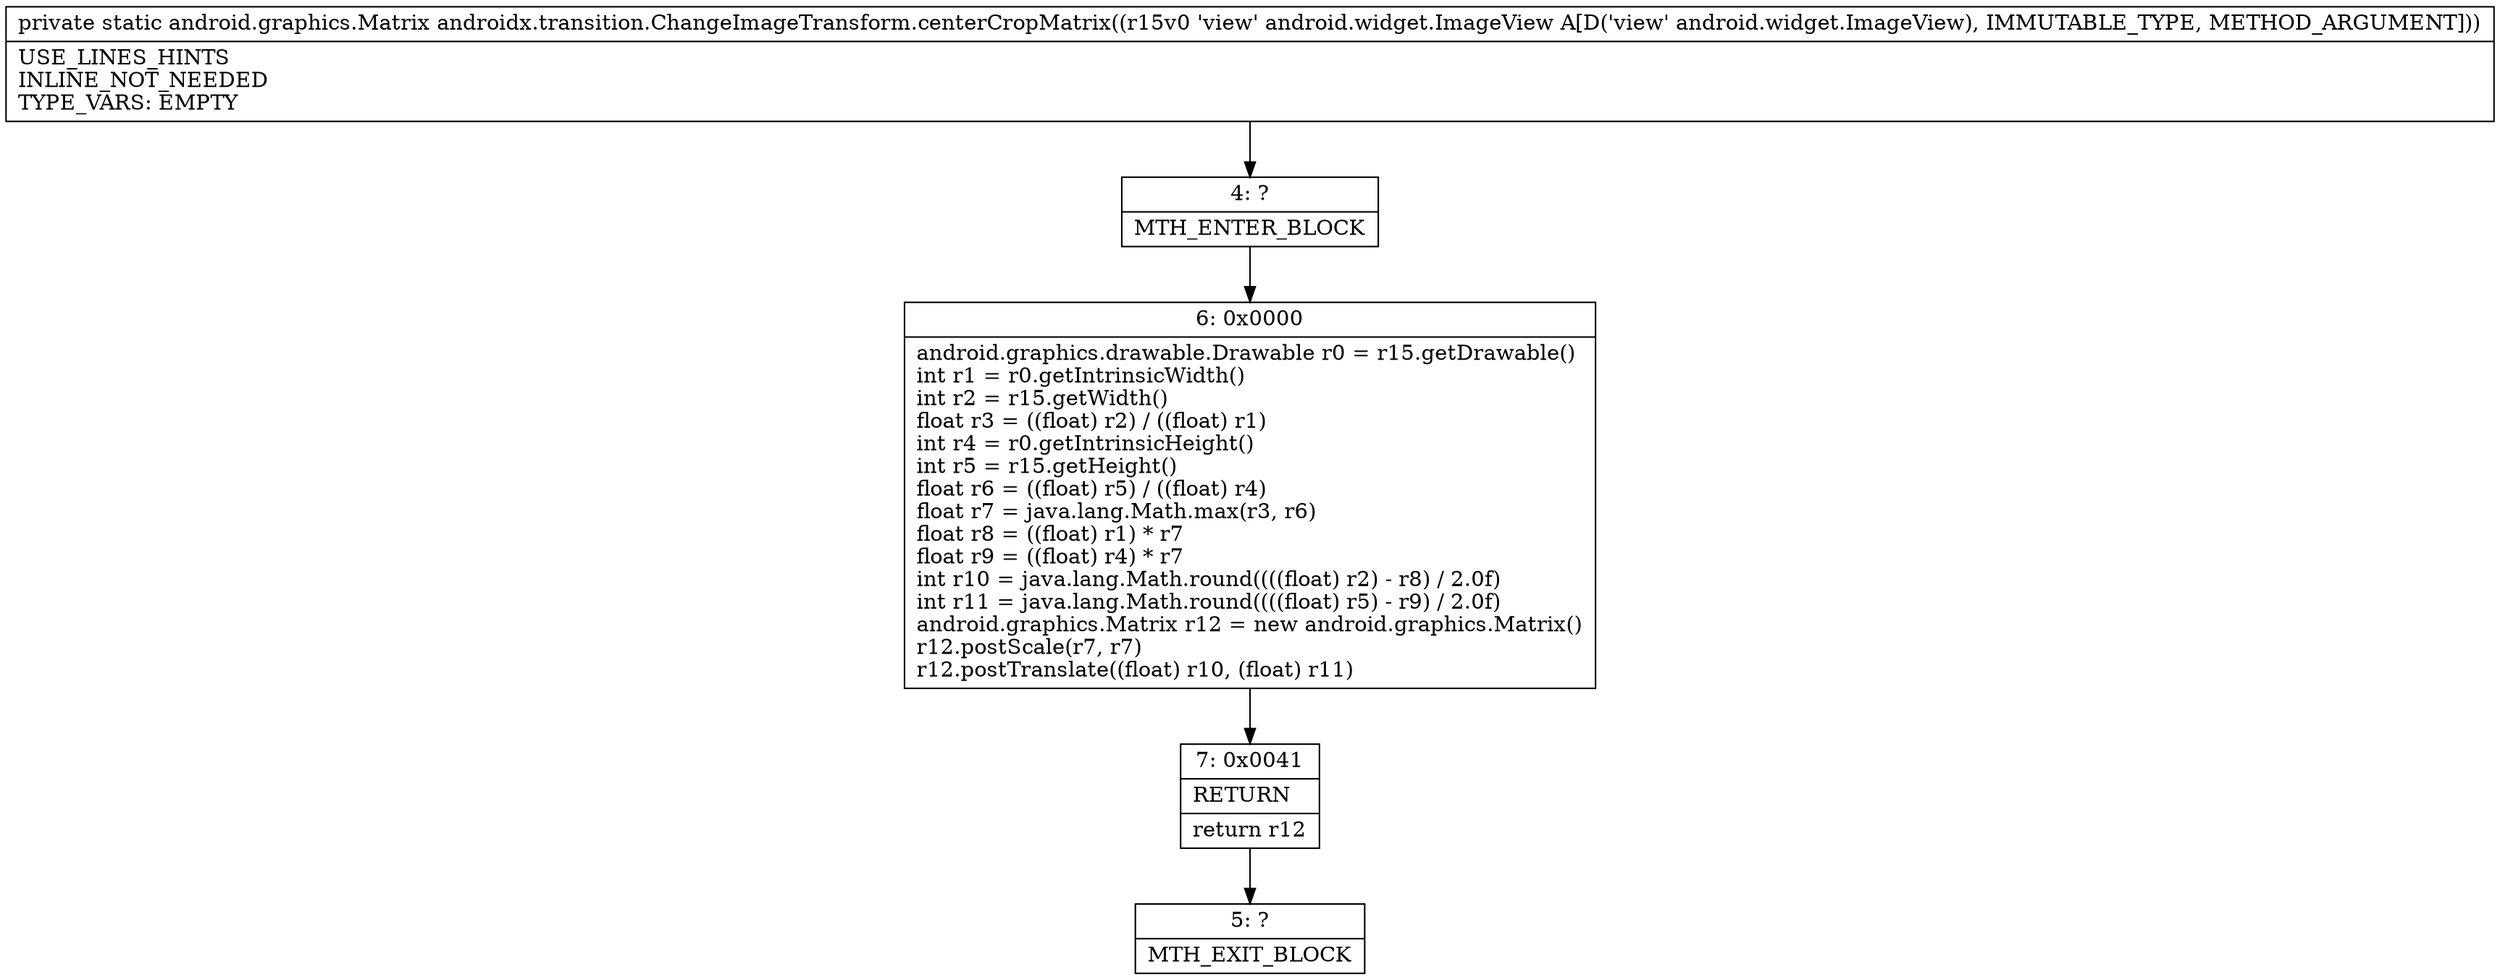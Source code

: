 digraph "CFG forandroidx.transition.ChangeImageTransform.centerCropMatrix(Landroid\/widget\/ImageView;)Landroid\/graphics\/Matrix;" {
Node_4 [shape=record,label="{4\:\ ?|MTH_ENTER_BLOCK\l}"];
Node_6 [shape=record,label="{6\:\ 0x0000|android.graphics.drawable.Drawable r0 = r15.getDrawable()\lint r1 = r0.getIntrinsicWidth()\lint r2 = r15.getWidth()\lfloat r3 = ((float) r2) \/ ((float) r1)\lint r4 = r0.getIntrinsicHeight()\lint r5 = r15.getHeight()\lfloat r6 = ((float) r5) \/ ((float) r4)\lfloat r7 = java.lang.Math.max(r3, r6)\lfloat r8 = ((float) r1) * r7\lfloat r9 = ((float) r4) * r7\lint r10 = java.lang.Math.round((((float) r2) \- r8) \/ 2.0f)\lint r11 = java.lang.Math.round((((float) r5) \- r9) \/ 2.0f)\landroid.graphics.Matrix r12 = new android.graphics.Matrix()\lr12.postScale(r7, r7)\lr12.postTranslate((float) r10, (float) r11)\l}"];
Node_7 [shape=record,label="{7\:\ 0x0041|RETURN\l|return r12\l}"];
Node_5 [shape=record,label="{5\:\ ?|MTH_EXIT_BLOCK\l}"];
MethodNode[shape=record,label="{private static android.graphics.Matrix androidx.transition.ChangeImageTransform.centerCropMatrix((r15v0 'view' android.widget.ImageView A[D('view' android.widget.ImageView), IMMUTABLE_TYPE, METHOD_ARGUMENT]))  | USE_LINES_HINTS\lINLINE_NOT_NEEDED\lTYPE_VARS: EMPTY\l}"];
MethodNode -> Node_4;Node_4 -> Node_6;
Node_6 -> Node_7;
Node_7 -> Node_5;
}

